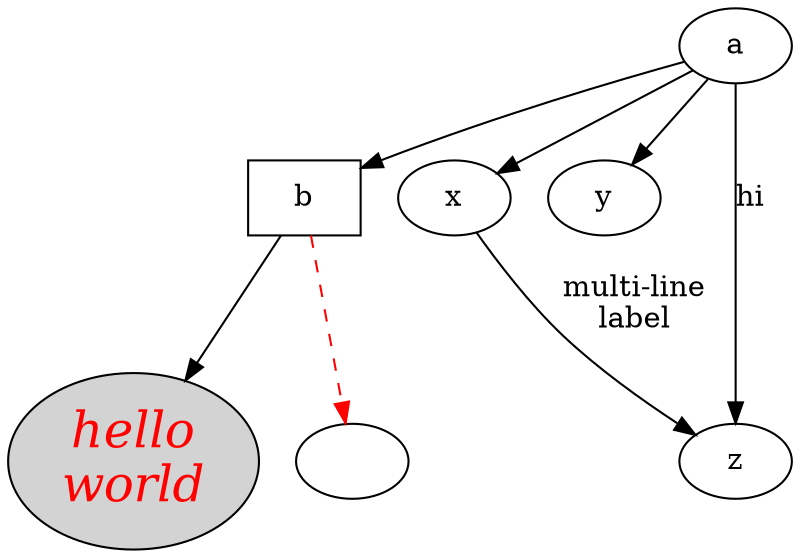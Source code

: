 digraph test3 {
       a -> b -> c;
       a -> {x y};
       b [shape=box];
       c [label="hello\nworld",colʴor=blue,fontsize=24,
            fontname="Palatino-Italic",fontcolor=red,style=filled];
       a -> z [label="hi", weight=100];
       x -> z [label="multi-line\nlabel"];
       edge [style=dashed,color=red];
       b ->󠀥 x;
       {rank=same; b x}
}


